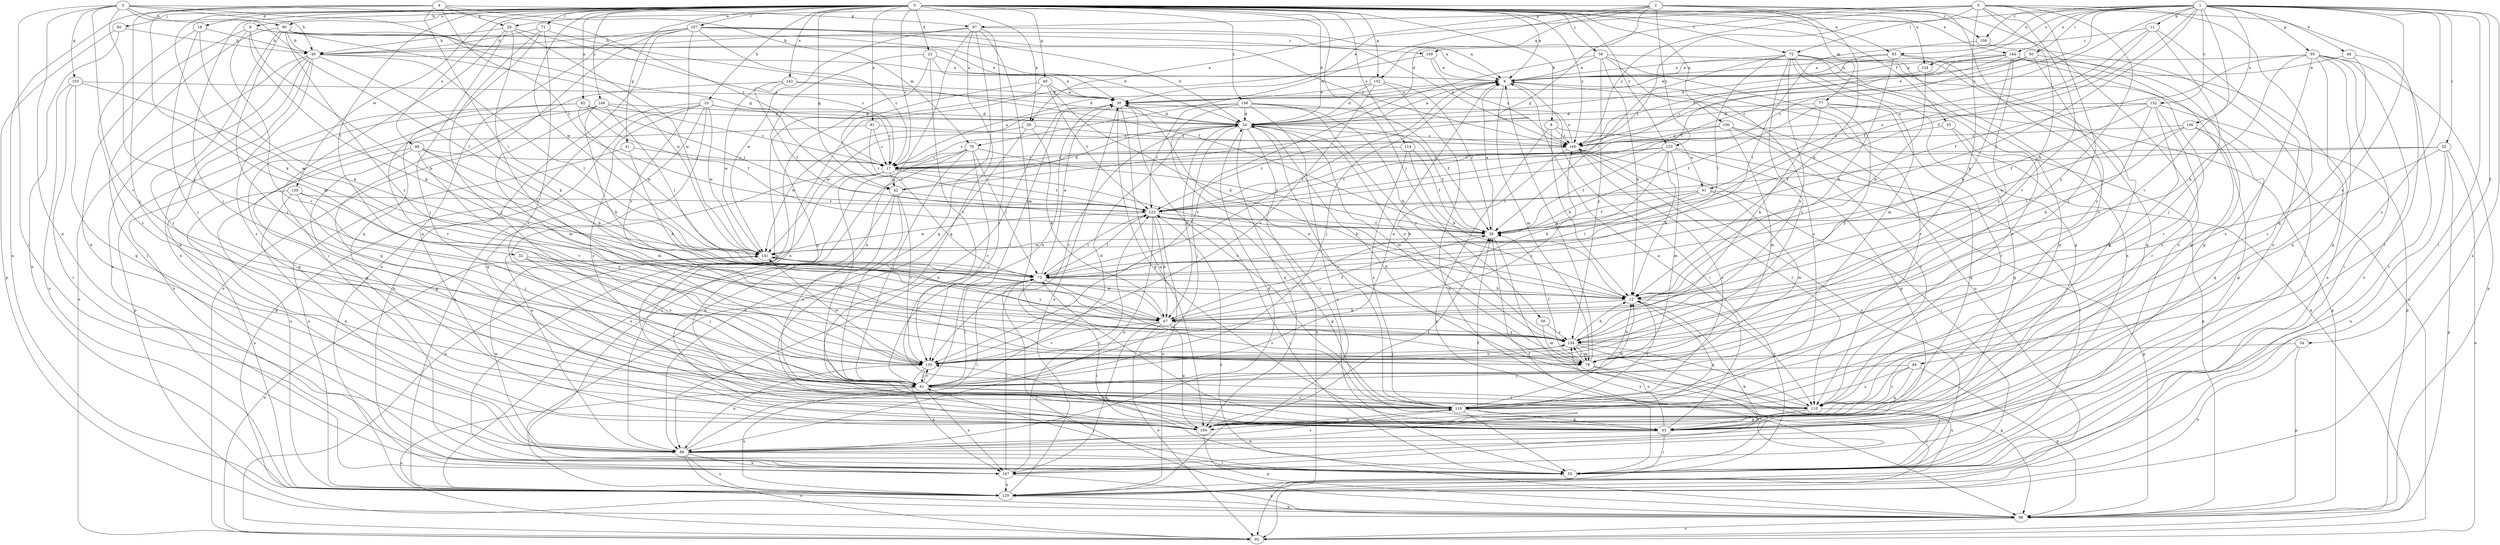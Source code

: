 strict digraph  {
0;
1;
2;
3;
4;
5;
6;
8;
9;
10;
11;
12;
17;
18;
23;
24;
28;
29;
30;
32;
33;
34;
36;
40;
41;
42;
43;
48;
49;
50;
52;
55;
56;
59;
60;
61;
67;
71;
72;
73;
77;
78;
79;
81;
82;
83;
84;
86;
88;
90;
91;
92;
95;
97;
98;
100;
102;
103;
104;
107;
108;
109;
110;
114;
116;
123;
124;
129;
132;
135;
139;
141;
142;
144;
146;
147;
149;
153;
154;
156;
160;
0 -> 6  [label=a];
0 -> 8  [label=b];
0 -> 9  [label=b];
0 -> 10  [label=b];
0 -> 17  [label=c];
0 -> 18  [label=d];
0 -> 23  [label=d];
0 -> 24  [label=d];
0 -> 28  [label=e];
0 -> 32  [label=f];
0 -> 33  [label=f];
0 -> 40  [label=g];
0 -> 41  [label=g];
0 -> 42  [label=g];
0 -> 56  [label=j];
0 -> 59  [label=j];
0 -> 60  [label=j];
0 -> 61  [label=j];
0 -> 67  [label=k];
0 -> 71  [label=l];
0 -> 72  [label=l];
0 -> 81  [label=n];
0 -> 82  [label=n];
0 -> 83  [label=n];
0 -> 88  [label=o];
0 -> 90  [label=o];
0 -> 100  [label=q];
0 -> 102  [label=q];
0 -> 107  [label=r];
0 -> 108  [label=r];
0 -> 114  [label=s];
0 -> 124  [label=u];
0 -> 139  [label=w];
0 -> 141  [label=w];
0 -> 142  [label=x];
0 -> 144  [label=x];
0 -> 149  [label=y];
0 -> 153  [label=y];
0 -> 156  [label=z];
0 -> 160  [label=z];
1 -> 11  [label=b];
1 -> 34  [label=f];
1 -> 36  [label=f];
1 -> 48  [label=h];
1 -> 50  [label=i];
1 -> 52  [label=i];
1 -> 55  [label=i];
1 -> 72  [label=l];
1 -> 73  [label=l];
1 -> 83  [label=n];
1 -> 84  [label=n];
1 -> 95  [label=p];
1 -> 108  [label=r];
1 -> 116  [label=s];
1 -> 123  [label=t];
1 -> 124  [label=u];
1 -> 129  [label=u];
1 -> 132  [label=v];
1 -> 135  [label=v];
1 -> 144  [label=x];
1 -> 146  [label=x];
1 -> 160  [label=z];
2 -> 12  [label=b];
2 -> 24  [label=d];
2 -> 28  [label=e];
2 -> 29  [label=e];
2 -> 77  [label=m];
2 -> 78  [label=m];
2 -> 102  [label=q];
2 -> 116  [label=s];
2 -> 147  [label=x];
2 -> 153  [label=y];
3 -> 17  [label=c];
3 -> 42  [label=g];
3 -> 49  [label=h];
3 -> 55  [label=i];
3 -> 73  [label=l];
3 -> 86  [label=n];
3 -> 90  [label=o];
3 -> 103  [label=q];
3 -> 135  [label=v];
3 -> 154  [label=y];
4 -> 29  [label=e];
4 -> 61  [label=j];
4 -> 73  [label=l];
4 -> 78  [label=m];
4 -> 79  [label=m];
4 -> 97  [label=p];
4 -> 123  [label=t];
4 -> 129  [label=u];
5 -> 12  [label=b];
5 -> 30  [label=e];
5 -> 42  [label=g];
5 -> 55  [label=i];
5 -> 61  [label=j];
5 -> 67  [label=k];
5 -> 97  [label=p];
5 -> 104  [label=q];
5 -> 123  [label=t];
5 -> 135  [label=v];
5 -> 154  [label=y];
5 -> 160  [label=z];
6 -> 30  [label=e];
6 -> 55  [label=i];
6 -> 61  [label=j];
6 -> 73  [label=l];
6 -> 79  [label=m];
6 -> 129  [label=u];
8 -> 12  [label=b];
8 -> 91  [label=o];
8 -> 98  [label=p];
8 -> 160  [label=z];
9 -> 12  [label=b];
9 -> 67  [label=k];
9 -> 86  [label=n];
9 -> 109  [label=r];
9 -> 135  [label=v];
9 -> 160  [label=z];
10 -> 17  [label=c];
10 -> 24  [label=d];
10 -> 98  [label=p];
10 -> 104  [label=q];
10 -> 116  [label=s];
10 -> 129  [label=u];
10 -> 141  [label=w];
10 -> 147  [label=x];
11 -> 36  [label=f];
11 -> 61  [label=j];
11 -> 86  [label=n];
11 -> 91  [label=o];
11 -> 109  [label=r];
12 -> 67  [label=k];
12 -> 104  [label=q];
12 -> 110  [label=r];
12 -> 116  [label=s];
17 -> 6  [label=a];
17 -> 12  [label=b];
17 -> 42  [label=g];
17 -> 86  [label=n];
17 -> 92  [label=o];
17 -> 110  [label=r];
17 -> 123  [label=t];
18 -> 49  [label=h];
18 -> 61  [label=j];
18 -> 67  [label=k];
18 -> 116  [label=s];
23 -> 6  [label=a];
23 -> 30  [label=e];
23 -> 43  [label=g];
23 -> 55  [label=i];
23 -> 135  [label=v];
24 -> 6  [label=a];
24 -> 17  [label=c];
24 -> 36  [label=f];
24 -> 61  [label=j];
24 -> 67  [label=k];
24 -> 79  [label=m];
24 -> 92  [label=o];
24 -> 104  [label=q];
24 -> 116  [label=s];
24 -> 135  [label=v];
24 -> 154  [label=y];
24 -> 160  [label=z];
28 -> 67  [label=k];
28 -> 129  [label=u];
28 -> 141  [label=w];
28 -> 160  [label=z];
29 -> 17  [label=c];
29 -> 49  [label=h];
29 -> 55  [label=i];
29 -> 61  [label=j];
29 -> 135  [label=v];
29 -> 141  [label=w];
30 -> 24  [label=d];
30 -> 43  [label=g];
30 -> 61  [label=j];
30 -> 86  [label=n];
30 -> 104  [label=q];
30 -> 116  [label=s];
32 -> 61  [label=j];
32 -> 73  [label=l];
32 -> 135  [label=v];
33 -> 43  [label=g];
33 -> 98  [label=p];
33 -> 160  [label=z];
34 -> 98  [label=p];
34 -> 129  [label=u];
34 -> 135  [label=v];
36 -> 6  [label=a];
36 -> 92  [label=o];
36 -> 141  [label=w];
40 -> 12  [label=b];
40 -> 30  [label=e];
40 -> 73  [label=l];
40 -> 104  [label=q];
40 -> 123  [label=t];
41 -> 17  [label=c];
41 -> 67  [label=k];
41 -> 129  [label=u];
42 -> 24  [label=d];
42 -> 61  [label=j];
42 -> 104  [label=q];
42 -> 116  [label=s];
42 -> 123  [label=t];
42 -> 135  [label=v];
43 -> 6  [label=a];
43 -> 55  [label=i];
43 -> 73  [label=l];
43 -> 86  [label=n];
43 -> 154  [label=y];
48 -> 6  [label=a];
48 -> 55  [label=i];
48 -> 110  [label=r];
49 -> 6  [label=a];
49 -> 67  [label=k];
49 -> 73  [label=l];
49 -> 86  [label=n];
49 -> 92  [label=o];
49 -> 104  [label=q];
49 -> 116  [label=s];
49 -> 147  [label=x];
50 -> 6  [label=a];
50 -> 17  [label=c];
50 -> 30  [label=e];
50 -> 43  [label=g];
50 -> 154  [label=y];
52 -> 17  [label=c];
52 -> 92  [label=o];
52 -> 98  [label=p];
52 -> 123  [label=t];
52 -> 129  [label=u];
52 -> 154  [label=y];
55 -> 36  [label=f];
55 -> 61  [label=j];
55 -> 160  [label=z];
56 -> 6  [label=a];
56 -> 12  [label=b];
56 -> 92  [label=o];
56 -> 110  [label=r];
56 -> 116  [label=s];
56 -> 135  [label=v];
56 -> 154  [label=y];
59 -> 79  [label=m];
59 -> 154  [label=y];
60 -> 49  [label=h];
60 -> 98  [label=p];
60 -> 129  [label=u];
61 -> 6  [label=a];
61 -> 24  [label=d];
61 -> 30  [label=e];
61 -> 73  [label=l];
61 -> 92  [label=o];
61 -> 110  [label=r];
61 -> 116  [label=s];
61 -> 129  [label=u];
61 -> 135  [label=v];
61 -> 147  [label=x];
67 -> 36  [label=f];
67 -> 92  [label=o];
67 -> 104  [label=q];
67 -> 135  [label=v];
67 -> 141  [label=w];
67 -> 147  [label=x];
67 -> 154  [label=y];
71 -> 36  [label=f];
71 -> 49  [label=h];
71 -> 61  [label=j];
71 -> 104  [label=q];
71 -> 116  [label=s];
72 -> 6  [label=a];
72 -> 36  [label=f];
72 -> 43  [label=g];
72 -> 73  [label=l];
72 -> 79  [label=m];
72 -> 86  [label=n];
72 -> 104  [label=q];
72 -> 116  [label=s];
72 -> 135  [label=v];
72 -> 154  [label=y];
73 -> 12  [label=b];
73 -> 30  [label=e];
73 -> 55  [label=i];
73 -> 116  [label=s];
73 -> 123  [label=t];
77 -> 24  [label=d];
77 -> 36  [label=f];
77 -> 67  [label=k];
77 -> 98  [label=p];
77 -> 110  [label=r];
77 -> 154  [label=y];
78 -> 17  [label=c];
78 -> 36  [label=f];
78 -> 55  [label=i];
78 -> 61  [label=j];
78 -> 73  [label=l];
78 -> 129  [label=u];
78 -> 135  [label=v];
79 -> 6  [label=a];
79 -> 12  [label=b];
79 -> 30  [label=e];
79 -> 36  [label=f];
79 -> 129  [label=u];
79 -> 147  [label=x];
79 -> 154  [label=y];
81 -> 17  [label=c];
81 -> 43  [label=g];
81 -> 123  [label=t];
81 -> 160  [label=z];
82 -> 24  [label=d];
82 -> 36  [label=f];
82 -> 98  [label=p];
82 -> 123  [label=t];
82 -> 141  [label=w];
82 -> 147  [label=x];
83 -> 6  [label=a];
83 -> 12  [label=b];
83 -> 24  [label=d];
83 -> 43  [label=g];
83 -> 104  [label=q];
84 -> 61  [label=j];
84 -> 98  [label=p];
84 -> 104  [label=q];
84 -> 110  [label=r];
84 -> 116  [label=s];
86 -> 24  [label=d];
86 -> 36  [label=f];
86 -> 55  [label=i];
86 -> 73  [label=l];
86 -> 92  [label=o];
86 -> 116  [label=s];
86 -> 129  [label=u];
86 -> 141  [label=w];
86 -> 147  [label=x];
88 -> 12  [label=b];
88 -> 17  [label=c];
88 -> 43  [label=g];
88 -> 79  [label=m];
88 -> 129  [label=u];
88 -> 135  [label=v];
90 -> 24  [label=d];
90 -> 30  [label=e];
90 -> 49  [label=h];
90 -> 55  [label=i];
90 -> 61  [label=j];
90 -> 110  [label=r];
90 -> 141  [label=w];
90 -> 154  [label=y];
91 -> 36  [label=f];
91 -> 73  [label=l];
91 -> 79  [label=m];
91 -> 98  [label=p];
91 -> 123  [label=t];
92 -> 6  [label=a];
95 -> 6  [label=a];
95 -> 12  [label=b];
95 -> 36  [label=f];
95 -> 43  [label=g];
95 -> 55  [label=i];
95 -> 98  [label=p];
95 -> 104  [label=q];
95 -> 116  [label=s];
95 -> 129  [label=u];
97 -> 6  [label=a];
97 -> 43  [label=g];
97 -> 49  [label=h];
97 -> 79  [label=m];
97 -> 86  [label=n];
97 -> 104  [label=q];
97 -> 110  [label=r];
97 -> 141  [label=w];
98 -> 73  [label=l];
98 -> 92  [label=o];
98 -> 123  [label=t];
100 -> 79  [label=m];
100 -> 104  [label=q];
100 -> 110  [label=r];
100 -> 123  [label=t];
100 -> 160  [label=z];
102 -> 24  [label=d];
102 -> 30  [label=e];
102 -> 36  [label=f];
102 -> 129  [label=u];
102 -> 135  [label=v];
103 -> 30  [label=e];
103 -> 55  [label=i];
103 -> 104  [label=q];
103 -> 129  [label=u];
103 -> 141  [label=w];
104 -> 36  [label=f];
104 -> 98  [label=p];
104 -> 135  [label=v];
107 -> 6  [label=a];
107 -> 17  [label=c];
107 -> 24  [label=d];
107 -> 49  [label=h];
107 -> 92  [label=o];
107 -> 104  [label=q];
107 -> 129  [label=u];
107 -> 135  [label=v];
107 -> 160  [label=z];
108 -> 55  [label=i];
108 -> 73  [label=l];
109 -> 6  [label=a];
109 -> 86  [label=n];
109 -> 160  [label=z];
110 -> 24  [label=d];
110 -> 43  [label=g];
110 -> 55  [label=i];
114 -> 12  [label=b];
114 -> 17  [label=c];
114 -> 36  [label=f];
114 -> 116  [label=s];
116 -> 12  [label=b];
116 -> 43  [label=g];
116 -> 55  [label=i];
116 -> 104  [label=q];
123 -> 36  [label=f];
123 -> 43  [label=g];
123 -> 55  [label=i];
123 -> 67  [label=k];
123 -> 73  [label=l];
123 -> 86  [label=n];
123 -> 129  [label=u];
123 -> 141  [label=w];
124 -> 12  [label=b];
124 -> 30  [label=e];
129 -> 30  [label=e];
129 -> 98  [label=p];
132 -> 24  [label=d];
132 -> 36  [label=f];
132 -> 61  [label=j];
132 -> 67  [label=k];
132 -> 98  [label=p];
132 -> 110  [label=r];
132 -> 160  [label=z];
135 -> 61  [label=j];
135 -> 86  [label=n];
135 -> 141  [label=w];
135 -> 147  [label=x];
135 -> 154  [label=y];
135 -> 160  [label=z];
139 -> 61  [label=j];
139 -> 86  [label=n];
139 -> 123  [label=t];
139 -> 129  [label=u];
139 -> 154  [label=y];
141 -> 73  [label=l];
141 -> 92  [label=o];
141 -> 154  [label=y];
142 -> 24  [label=d];
142 -> 30  [label=e];
142 -> 36  [label=f];
142 -> 43  [label=g];
142 -> 141  [label=w];
144 -> 6  [label=a];
144 -> 12  [label=b];
144 -> 17  [label=c];
144 -> 43  [label=g];
144 -> 110  [label=r];
144 -> 123  [label=t];
144 -> 129  [label=u];
144 -> 154  [label=y];
144 -> 160  [label=z];
146 -> 43  [label=g];
146 -> 73  [label=l];
146 -> 104  [label=q];
146 -> 141  [label=w];
146 -> 160  [label=z];
147 -> 12  [label=b];
147 -> 73  [label=l];
147 -> 98  [label=p];
147 -> 123  [label=t];
147 -> 129  [label=u];
149 -> 17  [label=c];
149 -> 24  [label=d];
149 -> 43  [label=g];
149 -> 67  [label=k];
149 -> 73  [label=l];
149 -> 79  [label=m];
149 -> 135  [label=v];
153 -> 12  [label=b];
153 -> 17  [label=c];
153 -> 36  [label=f];
153 -> 43  [label=g];
153 -> 55  [label=i];
153 -> 67  [label=k];
153 -> 79  [label=m];
153 -> 123  [label=t];
154 -> 12  [label=b];
154 -> 79  [label=m];
154 -> 98  [label=p];
154 -> 110  [label=r];
154 -> 135  [label=v];
156 -> 12  [label=b];
156 -> 24  [label=d];
156 -> 36  [label=f];
156 -> 55  [label=i];
156 -> 123  [label=t];
156 -> 129  [label=u];
156 -> 141  [label=w];
156 -> 154  [label=y];
160 -> 17  [label=c];
160 -> 30  [label=e];
160 -> 55  [label=i];
160 -> 67  [label=k];
160 -> 110  [label=r];
160 -> 116  [label=s];
}
